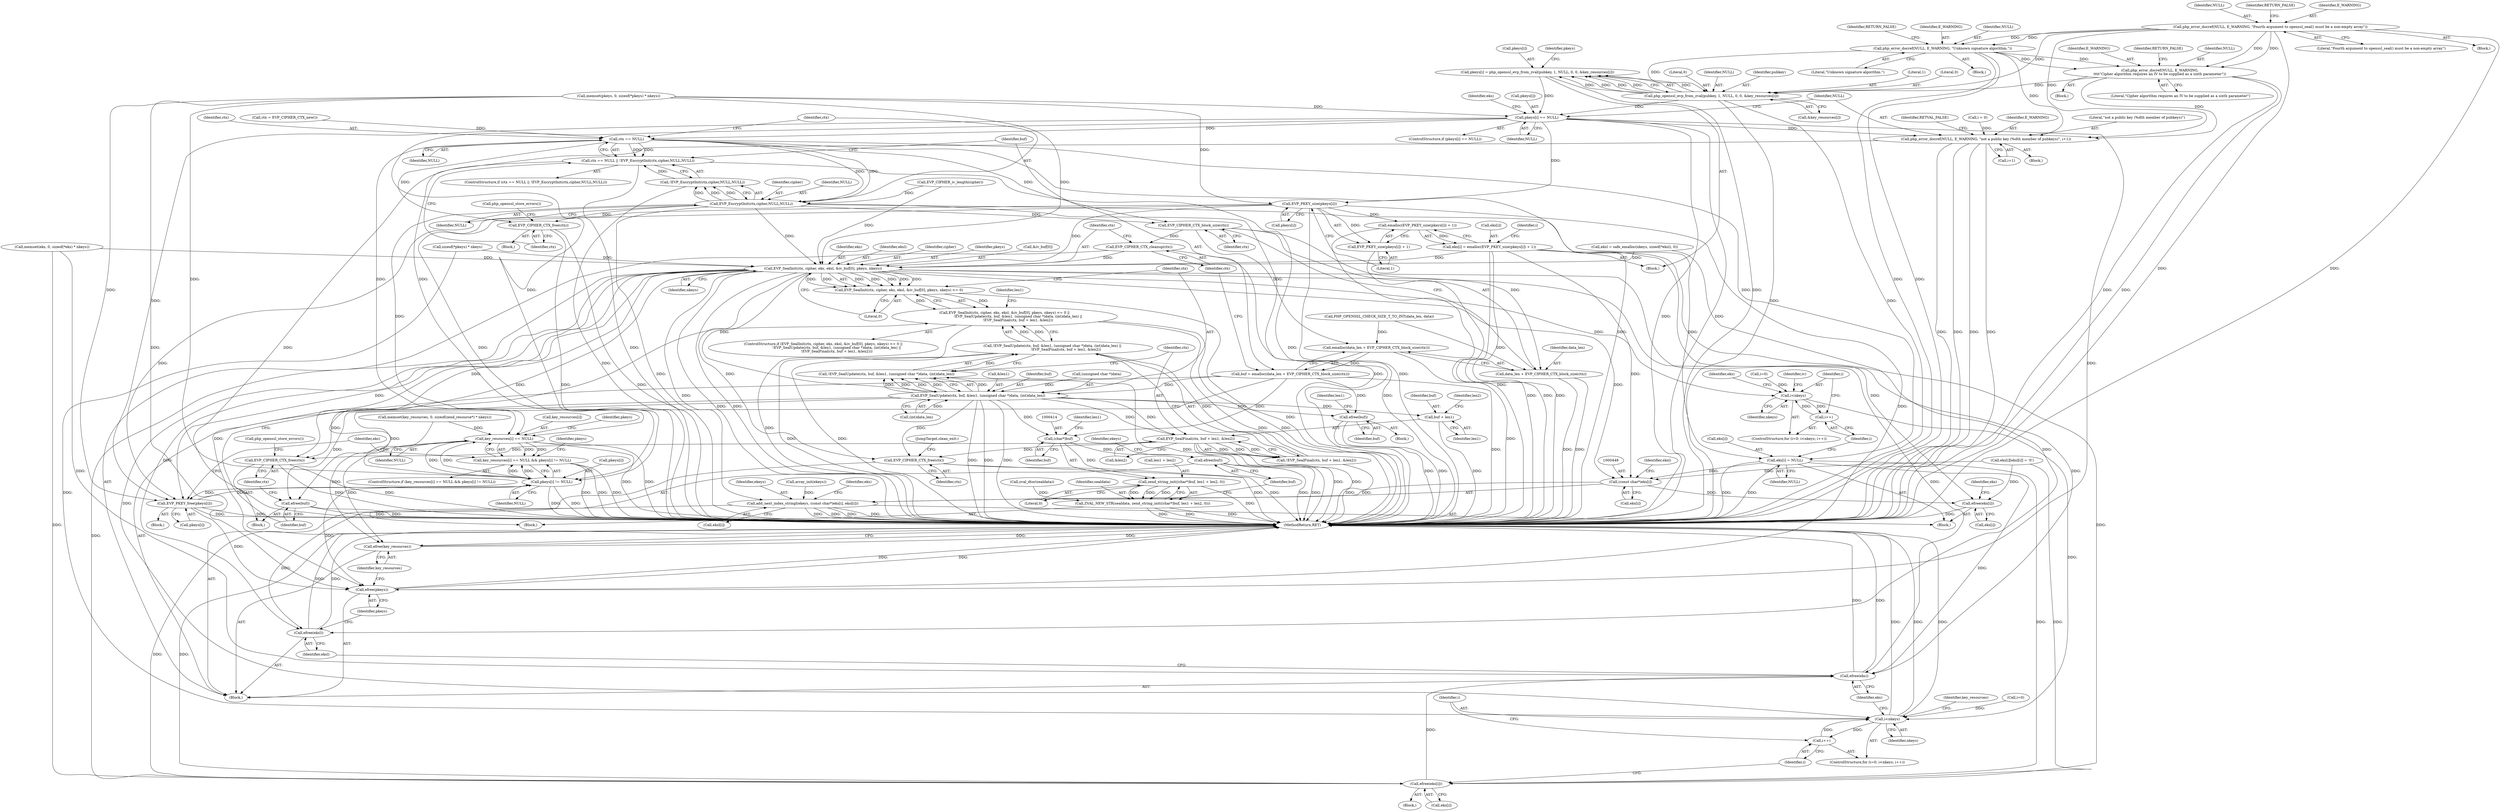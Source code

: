digraph "0_php_91826a311dd37f4c4e5d605fa7af331e80ddd4c3@API" {
"1000284" [label="(Call,pkeys[i] = php_openssl_evp_from_zval(pubkey, 1, NULL, 0, 0, &key_resources[i]))"];
"1000288" [label="(Call,php_openssl_evp_from_zval(pubkey, 1, NULL, 0, 0, &key_resources[i]))"];
"1000199" [label="(Call,php_error_docref(NULL, E_WARNING, \"Unknown signature algorithm.\"))"];
"1000180" [label="(Call,php_error_docref(NULL, E_WARNING, \"Fourth argument to openssl_seal() must be a non-empty array\"))"];
"1000221" [label="(Call,php_error_docref(NULL, E_WARNING,\n\t\t\t\t\"Cipher algorithm requires an IV to be supplied as a sixth parameter\"))"];
"1000299" [label="(Call,pkeys[i] == NULL)"];
"1000305" [label="(Call,php_error_docref(NULL, E_WARNING, \"not a public key (%dth member of pubkeys)\", i+1))"];
"1000505" [label="(Call,key_resources[i] == NULL)"];
"1000504" [label="(Call,key_resources[i] == NULL && pkeys[i] != NULL)"];
"1000510" [label="(Call,pkeys[i] != NULL)"];
"1000516" [label="(Call,EVP_PKEY_free(pkeys[i]))"];
"1000533" [label="(Call,efree(pkeys))"];
"1000535" [label="(Call,efree(key_resources))"];
"1000320" [label="(Call,EVP_PKEY_size(pkeys[i]))"];
"1000318" [label="(Call,emalloc(EVP_PKEY_size(pkeys[i]) + 1))"];
"1000314" [label="(Call,eks[i] = emalloc(EVP_PKEY_size(pkeys[i]) + 1))"];
"1000360" [label="(Call,EVP_SealInit(ctx, cipher, eks, eksl, &iv_buf[0], pkeys, nkeys))"];
"1000359" [label="(Call,EVP_SealInit(ctx, cipher, eks, eksl, &iv_buf[0], pkeys, nkeys) <= 0)"];
"1000358" [label="(Call,EVP_SealInit(ctx, cipher, eks, eksl, &iv_buf[0], pkeys, nkeys) <= 0 ||\n                        !EVP_SealUpdate(ctx, buf, &len1, (unsigned char *)data, (int)data_len) ||\n                        !EVP_SealFinal(ctx, buf + len1, &len2))"];
"1000374" [label="(Call,EVP_SealUpdate(ctx, buf, &len1, (unsigned char *)data, (int)data_len))"];
"1000373" [label="(Call,!EVP_SealUpdate(ctx, buf, &len1, (unsigned char *)data, (int)data_len))"];
"1000372" [label="(Call,!EVP_SealUpdate(ctx, buf, &len1, (unsigned char *)data, (int)data_len) ||\n                        !EVP_SealFinal(ctx, buf + len1, &len2))"];
"1000386" [label="(Call,EVP_SealFinal(ctx, buf + len1, &len2))"];
"1000385" [label="(Call,!EVP_SealFinal(ctx, buf + len1, &len2))"];
"1000396" [label="(Call,EVP_CIPHER_CTX_free(ctx))"];
"1000490" [label="(Call,EVP_CIPHER_CTX_free(ctx))"];
"1000388" [label="(Call,buf + len1)"];
"1000394" [label="(Call,efree(buf))"];
"1000413" [label="(Call,(char*)buf)"];
"1000412" [label="(Call,zend_string_init((char*)buf, len1 + len2, 0))"];
"1000410" [label="(Call,ZVAL_NEW_STR(sealdata, zend_string_init((char*)buf, len1 + len2, 0)))"];
"1000420" [label="(Call,efree(buf))"];
"1000484" [label="(Call,efree(buf))"];
"1000430" [label="(Call,i<nkeys)"];
"1000433" [label="(Call,i++)"];
"1000497" [label="(Call,i<nkeys)"];
"1000500" [label="(Call,i++)"];
"1000447" [label="(Call,(const char*)eks[i])"];
"1000445" [label="(Call,add_next_index_stringl(ekeys, (const char*)eks[i], eksl[i]))"];
"1000531" [label="(Call,efree(eksl))"];
"1000455" [label="(Call,efree(eks[i]))"];
"1000525" [label="(Call,efree(eks[i]))"];
"1000529" [label="(Call,efree(eks))"];
"1000319" [label="(Call,EVP_PKEY_size(pkeys[i]) + 1)"];
"1000333" [label="(Call,ctx == NULL)"];
"1000332" [label="(Call,ctx == NULL || !EVP_EncryptInit(ctx,cipher,NULL,NULL))"];
"1000337" [label="(Call,EVP_EncryptInit(ctx,cipher,NULL,NULL))"];
"1000336" [label="(Call,!EVP_EncryptInit(ctx,cipher,NULL,NULL))"];
"1000343" [label="(Call,EVP_CIPHER_CTX_free(ctx))"];
"1000353" [label="(Call,EVP_CIPHER_CTX_block_size(ctx))"];
"1000350" [label="(Call,emalloc(data_len + EVP_CIPHER_CTX_block_size(ctx)))"];
"1000348" [label="(Call,buf = emalloc(data_len + EVP_CIPHER_CTX_block_size(ctx)))"];
"1000351" [label="(Call,data_len + EVP_CIPHER_CTX_block_size(ctx))"];
"1000355" [label="(Call,EVP_CIPHER_CTX_cleanup(ctx))"];
"1000459" [label="(Call,eks[i] = NULL)"];
"1000203" [label="(Identifier,RETURN_FALSE)"];
"1000312" [label="(Identifier,RETVAL_FALSE)"];
"1000339" [label="(Identifier,cipher)"];
"1000292" [label="(Literal,0)"];
"1000465" [label="(Identifier,iv)"];
"1000524" [label="(Block,)"];
"1000412" [label="(Call,zend_string_init((char*)buf, len1 + len2, 0))"];
"1000517" [label="(Call,pkeys[i])"];
"1000415" [label="(Identifier,buf)"];
"1000332" [label="(Call,ctx == NULL || !EVP_EncryptInit(ctx,cipher,NULL,NULL))"];
"1000439" [label="(Identifier,eks)"];
"1000298" [label="(ControlStructure,if (pkeys[i] == NULL))"];
"1000334" [label="(Identifier,ctx)"];
"1000331" [label="(ControlStructure,if (ctx == NULL || !EVP_EncryptInit(ctx,cipher,NULL,NULL)))"];
"1000358" [label="(Call,EVP_SealInit(ctx, cipher, eks, eksl, &iv_buf[0], pkeys, nkeys) <= 0 ||\n                        !EVP_SealUpdate(ctx, buf, &len1, (unsigned char *)data, (int)data_len) ||\n                        !EVP_SealFinal(ctx, buf + len1, &len2))"];
"1000369" [label="(Identifier,pkeys)"];
"1000354" [label="(Identifier,ctx)"];
"1000375" [label="(Identifier,ctx)"];
"1000417" [label="(Identifier,len1)"];
"1000509" [label="(Identifier,NULL)"];
"1000280" [label="(Call,i = 0)"];
"1000340" [label="(Identifier,NULL)"];
"1000389" [label="(Identifier,buf)"];
"1000309" [label="(Call,i+1)"];
"1000492" [label="(JumpTarget,clean_exit:)"];
"1000363" [label="(Identifier,eks)"];
"1000360" [label="(Call,EVP_SealInit(ctx, cipher, eks, eksl, &iv_buf[0], pkeys, nkeys))"];
"1000504" [label="(Call,key_resources[i] == NULL && pkeys[i] != NULL)"];
"1000392" [label="(Identifier,len2)"];
"1000498" [label="(Identifier,i)"];
"1000534" [label="(Identifier,pkeys)"];
"1000455" [label="(Call,efree(eks[i]))"];
"1000511" [label="(Call,pkeys[i])"];
"1000390" [label="(Identifier,len1)"];
"1000224" [label="(Literal,\"Cipher algorithm requires an IV to be supplied as a sixth parameter\")"];
"1000397" [label="(Identifier,ctx)"];
"1000501" [label="(Identifier,i)"];
"1000461" [label="(Identifier,eks)"];
"1000529" [label="(Call,efree(eks))"];
"1000446" [label="(Identifier,ekeys)"];
"1000349" [label="(Identifier,buf)"];
"1000377" [label="(Call,&len1)"];
"1000326" [label="(Identifier,i)"];
"1000183" [label="(Literal,\"Fourth argument to openssl_seal() must be a non-empty array\")"];
"1000284" [label="(Call,pkeys[i] = php_openssl_evp_from_zval(pubkey, 1, NULL, 0, 0, &key_resources[i]))"];
"1000483" [label="(Block,)"];
"1000493" [label="(ControlStructure,for (i=0; i<nkeys; i++))"];
"1000503" [label="(ControlStructure,if (key_resources[i] == NULL && pkeys[i] != NULL))"];
"1000335" [label="(Identifier,NULL)"];
"1000344" [label="(Identifier,ctx)"];
"1000342" [label="(Block,)"];
"1000535" [label="(Call,efree(key_resources))"];
"1000485" [label="(Identifier,buf)"];
"1000223" [label="(Identifier,E_WARNING)"];
"1000396" [label="(Call,EVP_CIPHER_CTX_free(ctx))"];
"1000300" [label="(Call,pkeys[i])"];
"1000291" [label="(Identifier,NULL)"];
"1000424" [label="(Call,array_init(ekeys))"];
"1000506" [label="(Call,key_resources[i])"];
"1000404" [label="(Identifier,len1)"];
"1000180" [label="(Call,php_error_docref(NULL, E_WARNING, \"Fourth argument to openssl_seal() must be a non-empty array\"))"];
"1000373" [label="(Call,!EVP_SealUpdate(ctx, buf, &len1, (unsigned char *)data, (int)data_len))"];
"1000225" [label="(Identifier,RETURN_FALSE)"];
"1000359" [label="(Call,EVP_SealInit(ctx, cipher, eks, eksl, &iv_buf[0], pkeys, nkeys) <= 0)"];
"1000382" [label="(Call,(int)data_len)"];
"1000362" [label="(Identifier,cipher)"];
"1000484" [label="(Call,efree(buf))"];
"1000460" [label="(Call,eks[i])"];
"1000532" [label="(Identifier,eksl)"];
"1000395" [label="(Identifier,buf)"];
"1000305" [label="(Call,php_error_docref(NULL, E_WARNING, \"not a public key (%dth member of pubkeys)\", i+1))"];
"1000530" [label="(Identifier,eks)"];
"1000499" [label="(Identifier,nkeys)"];
"1000221" [label="(Call,php_error_docref(NULL, E_WARNING,\n\t\t\t\t\"Cipher algorithm requires an IV to be supplied as a sixth parameter\"))"];
"1000447" [label="(Call,(const char*)eks[i])"];
"1000522" [label="(Identifier,eks)"];
"1000179" [label="(Block,)"];
"1000199" [label="(Call,php_error_docref(NULL, E_WARNING, \"Unknown signature algorithm.\"))"];
"1000387" [label="(Identifier,ctx)"];
"1000336" [label="(Call,!EVP_EncryptInit(ctx,cipher,NULL,NULL))"];
"1000488" [label="(Identifier,len1)"];
"1000307" [label="(Identifier,E_WARNING)"];
"1000537" [label="(MethodReturn,RET)"];
"1000220" [label="(Block,)"];
"1000434" [label="(Identifier,i)"];
"1000433" [label="(Call,i++)"];
"1000388" [label="(Call,buf + len1)"];
"1000453" [label="(Identifier,eksl)"];
"1000303" [label="(Identifier,NULL)"];
"1000289" [label="(Identifier,pubkey)"];
"1000320" [label="(Call,EVP_PKEY_size(pkeys[i]))"];
"1000371" [label="(Literal,0)"];
"1000435" [label="(Block,)"];
"1000181" [label="(Identifier,NULL)"];
"1000299" [label="(Call,pkeys[i] == NULL)"];
"1000432" [label="(Identifier,nkeys)"];
"1000497" [label="(Call,i<nkeys)"];
"1000290" [label="(Literal,1)"];
"1000490" [label="(Call,EVP_CIPHER_CTX_free(ctx))"];
"1000385" [label="(Call,!EVP_SealFinal(ctx, buf + len1, &len2))"];
"1000391" [label="(Call,&len2)"];
"1000421" [label="(Identifier,buf)"];
"1000341" [label="(Identifier,NULL)"];
"1000510" [label="(Call,pkeys[i] != NULL)"];
"1000423" [label="(Identifier,ekeys)"];
"1000408" [label="(Call,zval_dtor(sealdata))"];
"1000507" [label="(Identifier,key_resources)"];
"1000372" [label="(Call,!EVP_SealUpdate(ctx, buf, &len1, (unsigned char *)data, (int)data_len) ||\n                        !EVP_SealFinal(ctx, buf + len1, &len2))"];
"1000351" [label="(Call,data_len + EVP_CIPHER_CTX_block_size(ctx))"];
"1000386" [label="(Call,EVP_SealFinal(ctx, buf + len1, &len2))"];
"1000328" [label="(Call,ctx = EVP_CIPHER_CTX_new())"];
"1000105" [label="(Block,)"];
"1000202" [label="(Literal,\"Unknown signature algorithm.\")"];
"1000316" [label="(Identifier,eks)"];
"1000505" [label="(Call,key_resources[i] == NULL)"];
"1000427" [label="(Call,i=0)"];
"1000374" [label="(Call,EVP_SealUpdate(ctx, buf, &len1, (unsigned char *)data, (int)data_len))"];
"1000459" [label="(Call,eks[i] = NULL)"];
"1000356" [label="(Identifier,ctx)"];
"1000250" [label="(Call,memset(eks, 0, sizeof(*eks) * nkeys))"];
"1000285" [label="(Call,pkeys[i])"];
"1000410" [label="(Call,ZVAL_NEW_STR(sealdata, zend_string_init((char*)buf, len1 + len2, 0)))"];
"1000222" [label="(Identifier,NULL)"];
"1000301" [label="(Identifier,pkeys)"];
"1000198" [label="(Block,)"];
"1000184" [label="(Identifier,RETURN_FALSE)"];
"1000315" [label="(Call,eks[i])"];
"1000398" [label="(Call,php_openssl_store_errors())"];
"1000357" [label="(ControlStructure,if (EVP_SealInit(ctx, cipher, eks, eksl, &iv_buf[0], pkeys, nkeys) <= 0 ||\n                        !EVP_SealUpdate(ctx, buf, &len1, (unsigned char *)data, (int)data_len) ||\n                        !EVP_SealFinal(ctx, buf + len1, &len2)))"];
"1000456" [label="(Call,eks[i])"];
"1000533" [label="(Call,efree(pkeys))"];
"1000234" [label="(Call,eksl = safe_emalloc(nkeys, sizeof(*eksl), 0))"];
"1000345" [label="(Call,php_openssl_store_errors())"];
"1000350" [label="(Call,emalloc(data_len + EVP_CIPHER_CTX_block_size(ctx)))"];
"1000333" [label="(Call,ctx == NULL)"];
"1000431" [label="(Identifier,i)"];
"1000182" [label="(Identifier,E_WARNING)"];
"1000211" [label="(Call,EVP_CIPHER_iv_length(cipher))"];
"1000306" [label="(Identifier,NULL)"];
"1000394" [label="(Call,efree(buf))"];
"1000426" [label="(ControlStructure,for (i=0; i<nkeys; i++))"];
"1000514" [label="(Identifier,NULL)"];
"1000321" [label="(Call,pkeys[i])"];
"1000419" [label="(Literal,0)"];
"1000430" [label="(Call,i<nkeys)"];
"1000365" [label="(Call,&iv_buf[0])"];
"1000376" [label="(Identifier,buf)"];
"1000494" [label="(Call,i=0)"];
"1000343" [label="(Call,EVP_CIPHER_CTX_free(ctx))"];
"1000275" [label="(Call,sizeof(*pkeys) * nkeys)"];
"1000526" [label="(Call,eks[i])"];
"1000352" [label="(Identifier,data_len)"];
"1000283" [label="(Block,)"];
"1000515" [label="(Block,)"];
"1000348" [label="(Call,buf = emalloc(data_len + EVP_CIPHER_CTX_block_size(ctx)))"];
"1000457" [label="(Identifier,eks)"];
"1000449" [label="(Call,eks[i])"];
"1000361" [label="(Identifier,ctx)"];
"1000318" [label="(Call,emalloc(EVP_PKEY_size(pkeys[i]) + 1))"];
"1000355" [label="(Call,EVP_CIPHER_CTX_cleanup(ctx))"];
"1000536" [label="(Identifier,key_resources)"];
"1000512" [label="(Identifier,pkeys)"];
"1000319" [label="(Call,EVP_PKEY_size(pkeys[i]) + 1)"];
"1000314" [label="(Call,eks[i] = emalloc(EVP_PKEY_size(pkeys[i]) + 1))"];
"1000463" [label="(Identifier,NULL)"];
"1000411" [label="(Identifier,sealdata)"];
"1000324" [label="(Literal,1)"];
"1000416" [label="(Call,len1 + len2)"];
"1000379" [label="(Call,(unsigned char *)data)"];
"1000185" [label="(Call,PHP_OPENSSL_CHECK_SIZE_T_TO_INT(data_len, data))"];
"1000491" [label="(Identifier,ctx)"];
"1000353" [label="(Call,EVP_CIPHER_CTX_block_size(ctx))"];
"1000201" [label="(Identifier,E_WARNING)"];
"1000338" [label="(Identifier,ctx)"];
"1000200" [label="(Identifier,NULL)"];
"1000265" [label="(Call,memset(key_resources, 0, sizeof(zend_resource*) * nkeys))"];
"1000531" [label="(Call,efree(eksl))"];
"1000294" [label="(Call,&key_resources[i])"];
"1000337" [label="(Call,EVP_EncryptInit(ctx,cipher,NULL,NULL))"];
"1000293" [label="(Literal,0)"];
"1000288" [label="(Call,php_openssl_evp_from_zval(pubkey, 1, NULL, 0, 0, &key_resources[i]))"];
"1000308" [label="(Literal,\"not a public key (%dth member of pubkeys)\")"];
"1000364" [label="(Identifier,eksl)"];
"1000407" [label="(Block,)"];
"1000413" [label="(Call,(char*)buf)"];
"1000500" [label="(Call,i++)"];
"1000304" [label="(Block,)"];
"1000525" [label="(Call,efree(eks[i]))"];
"1000516" [label="(Call,EVP_PKEY_free(pkeys[i]))"];
"1000518" [label="(Identifier,pkeys)"];
"1000272" [label="(Call,memset(pkeys, 0, sizeof(*pkeys) * nkeys))"];
"1000445" [label="(Call,add_next_index_stringl(ekeys, (const char*)eks[i], eksl[i]))"];
"1000393" [label="(Block,)"];
"1000452" [label="(Call,eksl[i])"];
"1000420" [label="(Call,efree(buf))"];
"1000436" [label="(Call,eks[i][eksl[i]] = '\0')"];
"1000370" [label="(Identifier,nkeys)"];
"1000284" -> "1000283"  [label="AST: "];
"1000284" -> "1000288"  [label="CFG: "];
"1000285" -> "1000284"  [label="AST: "];
"1000288" -> "1000284"  [label="AST: "];
"1000301" -> "1000284"  [label="CFG: "];
"1000284" -> "1000537"  [label="DDG: "];
"1000288" -> "1000284"  [label="DDG: "];
"1000288" -> "1000284"  [label="DDG: "];
"1000288" -> "1000284"  [label="DDG: "];
"1000288" -> "1000284"  [label="DDG: "];
"1000288" -> "1000284"  [label="DDG: "];
"1000284" -> "1000299"  [label="DDG: "];
"1000288" -> "1000294"  [label="CFG: "];
"1000289" -> "1000288"  [label="AST: "];
"1000290" -> "1000288"  [label="AST: "];
"1000291" -> "1000288"  [label="AST: "];
"1000292" -> "1000288"  [label="AST: "];
"1000293" -> "1000288"  [label="AST: "];
"1000294" -> "1000288"  [label="AST: "];
"1000288" -> "1000537"  [label="DDG: "];
"1000288" -> "1000537"  [label="DDG: "];
"1000199" -> "1000288"  [label="DDG: "];
"1000180" -> "1000288"  [label="DDG: "];
"1000221" -> "1000288"  [label="DDG: "];
"1000288" -> "1000299"  [label="DDG: "];
"1000199" -> "1000198"  [label="AST: "];
"1000199" -> "1000202"  [label="CFG: "];
"1000200" -> "1000199"  [label="AST: "];
"1000201" -> "1000199"  [label="AST: "];
"1000202" -> "1000199"  [label="AST: "];
"1000203" -> "1000199"  [label="CFG: "];
"1000199" -> "1000537"  [label="DDG: "];
"1000199" -> "1000537"  [label="DDG: "];
"1000180" -> "1000199"  [label="DDG: "];
"1000180" -> "1000199"  [label="DDG: "];
"1000199" -> "1000221"  [label="DDG: "];
"1000199" -> "1000221"  [label="DDG: "];
"1000199" -> "1000305"  [label="DDG: "];
"1000180" -> "1000179"  [label="AST: "];
"1000180" -> "1000183"  [label="CFG: "];
"1000181" -> "1000180"  [label="AST: "];
"1000182" -> "1000180"  [label="AST: "];
"1000183" -> "1000180"  [label="AST: "];
"1000184" -> "1000180"  [label="CFG: "];
"1000180" -> "1000537"  [label="DDG: "];
"1000180" -> "1000537"  [label="DDG: "];
"1000180" -> "1000221"  [label="DDG: "];
"1000180" -> "1000221"  [label="DDG: "];
"1000180" -> "1000305"  [label="DDG: "];
"1000221" -> "1000220"  [label="AST: "];
"1000221" -> "1000224"  [label="CFG: "];
"1000222" -> "1000221"  [label="AST: "];
"1000223" -> "1000221"  [label="AST: "];
"1000224" -> "1000221"  [label="AST: "];
"1000225" -> "1000221"  [label="CFG: "];
"1000221" -> "1000537"  [label="DDG: "];
"1000221" -> "1000537"  [label="DDG: "];
"1000221" -> "1000305"  [label="DDG: "];
"1000299" -> "1000298"  [label="AST: "];
"1000299" -> "1000303"  [label="CFG: "];
"1000300" -> "1000299"  [label="AST: "];
"1000303" -> "1000299"  [label="AST: "];
"1000306" -> "1000299"  [label="CFG: "];
"1000316" -> "1000299"  [label="CFG: "];
"1000299" -> "1000537"  [label="DDG: "];
"1000299" -> "1000537"  [label="DDG: "];
"1000272" -> "1000299"  [label="DDG: "];
"1000299" -> "1000305"  [label="DDG: "];
"1000299" -> "1000320"  [label="DDG: "];
"1000299" -> "1000333"  [label="DDG: "];
"1000299" -> "1000510"  [label="DDG: "];
"1000299" -> "1000516"  [label="DDG: "];
"1000299" -> "1000533"  [label="DDG: "];
"1000305" -> "1000304"  [label="AST: "];
"1000305" -> "1000309"  [label="CFG: "];
"1000306" -> "1000305"  [label="AST: "];
"1000307" -> "1000305"  [label="AST: "];
"1000308" -> "1000305"  [label="AST: "];
"1000309" -> "1000305"  [label="AST: "];
"1000312" -> "1000305"  [label="CFG: "];
"1000305" -> "1000537"  [label="DDG: "];
"1000305" -> "1000537"  [label="DDG: "];
"1000305" -> "1000537"  [label="DDG: "];
"1000305" -> "1000537"  [label="DDG: "];
"1000280" -> "1000305"  [label="DDG: "];
"1000305" -> "1000505"  [label="DDG: "];
"1000505" -> "1000504"  [label="AST: "];
"1000505" -> "1000509"  [label="CFG: "];
"1000506" -> "1000505"  [label="AST: "];
"1000509" -> "1000505"  [label="AST: "];
"1000512" -> "1000505"  [label="CFG: "];
"1000504" -> "1000505"  [label="CFG: "];
"1000505" -> "1000537"  [label="DDG: "];
"1000505" -> "1000537"  [label="DDG: "];
"1000505" -> "1000504"  [label="DDG: "];
"1000505" -> "1000504"  [label="DDG: "];
"1000265" -> "1000505"  [label="DDG: "];
"1000510" -> "1000505"  [label="DDG: "];
"1000337" -> "1000505"  [label="DDG: "];
"1000333" -> "1000505"  [label="DDG: "];
"1000505" -> "1000510"  [label="DDG: "];
"1000505" -> "1000535"  [label="DDG: "];
"1000504" -> "1000503"  [label="AST: "];
"1000504" -> "1000510"  [label="CFG: "];
"1000510" -> "1000504"  [label="AST: "];
"1000518" -> "1000504"  [label="CFG: "];
"1000522" -> "1000504"  [label="CFG: "];
"1000504" -> "1000537"  [label="DDG: "];
"1000504" -> "1000537"  [label="DDG: "];
"1000504" -> "1000537"  [label="DDG: "];
"1000510" -> "1000504"  [label="DDG: "];
"1000510" -> "1000504"  [label="DDG: "];
"1000510" -> "1000514"  [label="CFG: "];
"1000511" -> "1000510"  [label="AST: "];
"1000514" -> "1000510"  [label="AST: "];
"1000510" -> "1000537"  [label="DDG: "];
"1000510" -> "1000537"  [label="DDG: "];
"1000360" -> "1000510"  [label="DDG: "];
"1000272" -> "1000510"  [label="DDG: "];
"1000320" -> "1000510"  [label="DDG: "];
"1000516" -> "1000510"  [label="DDG: "];
"1000510" -> "1000516"  [label="DDG: "];
"1000510" -> "1000533"  [label="DDG: "];
"1000516" -> "1000515"  [label="AST: "];
"1000516" -> "1000517"  [label="CFG: "];
"1000517" -> "1000516"  [label="AST: "];
"1000522" -> "1000516"  [label="CFG: "];
"1000516" -> "1000537"  [label="DDG: "];
"1000516" -> "1000537"  [label="DDG: "];
"1000360" -> "1000516"  [label="DDG: "];
"1000272" -> "1000516"  [label="DDG: "];
"1000320" -> "1000516"  [label="DDG: "];
"1000516" -> "1000533"  [label="DDG: "];
"1000533" -> "1000105"  [label="AST: "];
"1000533" -> "1000534"  [label="CFG: "];
"1000534" -> "1000533"  [label="AST: "];
"1000536" -> "1000533"  [label="CFG: "];
"1000533" -> "1000537"  [label="DDG: "];
"1000533" -> "1000537"  [label="DDG: "];
"1000360" -> "1000533"  [label="DDG: "];
"1000272" -> "1000533"  [label="DDG: "];
"1000320" -> "1000533"  [label="DDG: "];
"1000535" -> "1000105"  [label="AST: "];
"1000535" -> "1000536"  [label="CFG: "];
"1000536" -> "1000535"  [label="AST: "];
"1000537" -> "1000535"  [label="CFG: "];
"1000535" -> "1000537"  [label="DDG: "];
"1000535" -> "1000537"  [label="DDG: "];
"1000265" -> "1000535"  [label="DDG: "];
"1000320" -> "1000319"  [label="AST: "];
"1000320" -> "1000321"  [label="CFG: "];
"1000321" -> "1000320"  [label="AST: "];
"1000324" -> "1000320"  [label="CFG: "];
"1000320" -> "1000537"  [label="DDG: "];
"1000320" -> "1000318"  [label="DDG: "];
"1000320" -> "1000319"  [label="DDG: "];
"1000272" -> "1000320"  [label="DDG: "];
"1000320" -> "1000360"  [label="DDG: "];
"1000318" -> "1000314"  [label="AST: "];
"1000318" -> "1000319"  [label="CFG: "];
"1000319" -> "1000318"  [label="AST: "];
"1000314" -> "1000318"  [label="CFG: "];
"1000318" -> "1000537"  [label="DDG: "];
"1000318" -> "1000314"  [label="DDG: "];
"1000314" -> "1000283"  [label="AST: "];
"1000315" -> "1000314"  [label="AST: "];
"1000326" -> "1000314"  [label="CFG: "];
"1000314" -> "1000537"  [label="DDG: "];
"1000314" -> "1000537"  [label="DDG: "];
"1000314" -> "1000360"  [label="DDG: "];
"1000314" -> "1000447"  [label="DDG: "];
"1000314" -> "1000525"  [label="DDG: "];
"1000314" -> "1000529"  [label="DDG: "];
"1000360" -> "1000359"  [label="AST: "];
"1000360" -> "1000370"  [label="CFG: "];
"1000361" -> "1000360"  [label="AST: "];
"1000362" -> "1000360"  [label="AST: "];
"1000363" -> "1000360"  [label="AST: "];
"1000364" -> "1000360"  [label="AST: "];
"1000365" -> "1000360"  [label="AST: "];
"1000369" -> "1000360"  [label="AST: "];
"1000370" -> "1000360"  [label="AST: "];
"1000371" -> "1000360"  [label="CFG: "];
"1000360" -> "1000537"  [label="DDG: "];
"1000360" -> "1000537"  [label="DDG: "];
"1000360" -> "1000359"  [label="DDG: "];
"1000360" -> "1000359"  [label="DDG: "];
"1000360" -> "1000359"  [label="DDG: "];
"1000360" -> "1000359"  [label="DDG: "];
"1000360" -> "1000359"  [label="DDG: "];
"1000360" -> "1000359"  [label="DDG: "];
"1000360" -> "1000359"  [label="DDG: "];
"1000355" -> "1000360"  [label="DDG: "];
"1000337" -> "1000360"  [label="DDG: "];
"1000211" -> "1000360"  [label="DDG: "];
"1000250" -> "1000360"  [label="DDG: "];
"1000234" -> "1000360"  [label="DDG: "];
"1000272" -> "1000360"  [label="DDG: "];
"1000275" -> "1000360"  [label="DDG: "];
"1000360" -> "1000374"  [label="DDG: "];
"1000360" -> "1000396"  [label="DDG: "];
"1000360" -> "1000430"  [label="DDG: "];
"1000360" -> "1000447"  [label="DDG: "];
"1000360" -> "1000445"  [label="DDG: "];
"1000360" -> "1000455"  [label="DDG: "];
"1000360" -> "1000490"  [label="DDG: "];
"1000360" -> "1000497"  [label="DDG: "];
"1000360" -> "1000525"  [label="DDG: "];
"1000360" -> "1000529"  [label="DDG: "];
"1000360" -> "1000531"  [label="DDG: "];
"1000359" -> "1000358"  [label="AST: "];
"1000359" -> "1000371"  [label="CFG: "];
"1000371" -> "1000359"  [label="AST: "];
"1000375" -> "1000359"  [label="CFG: "];
"1000358" -> "1000359"  [label="CFG: "];
"1000359" -> "1000537"  [label="DDG: "];
"1000359" -> "1000358"  [label="DDG: "];
"1000359" -> "1000358"  [label="DDG: "];
"1000358" -> "1000357"  [label="AST: "];
"1000358" -> "1000372"  [label="CFG: "];
"1000372" -> "1000358"  [label="AST: "];
"1000395" -> "1000358"  [label="CFG: "];
"1000404" -> "1000358"  [label="CFG: "];
"1000358" -> "1000537"  [label="DDG: "];
"1000358" -> "1000537"  [label="DDG: "];
"1000358" -> "1000537"  [label="DDG: "];
"1000372" -> "1000358"  [label="DDG: "];
"1000372" -> "1000358"  [label="DDG: "];
"1000374" -> "1000373"  [label="AST: "];
"1000374" -> "1000382"  [label="CFG: "];
"1000375" -> "1000374"  [label="AST: "];
"1000376" -> "1000374"  [label="AST: "];
"1000377" -> "1000374"  [label="AST: "];
"1000379" -> "1000374"  [label="AST: "];
"1000382" -> "1000374"  [label="AST: "];
"1000373" -> "1000374"  [label="CFG: "];
"1000374" -> "1000537"  [label="DDG: "];
"1000374" -> "1000537"  [label="DDG: "];
"1000374" -> "1000537"  [label="DDG: "];
"1000374" -> "1000373"  [label="DDG: "];
"1000374" -> "1000373"  [label="DDG: "];
"1000374" -> "1000373"  [label="DDG: "];
"1000374" -> "1000373"  [label="DDG: "];
"1000374" -> "1000373"  [label="DDG: "];
"1000348" -> "1000374"  [label="DDG: "];
"1000379" -> "1000374"  [label="DDG: "];
"1000382" -> "1000374"  [label="DDG: "];
"1000374" -> "1000386"  [label="DDG: "];
"1000374" -> "1000386"  [label="DDG: "];
"1000374" -> "1000388"  [label="DDG: "];
"1000374" -> "1000394"  [label="DDG: "];
"1000374" -> "1000396"  [label="DDG: "];
"1000374" -> "1000413"  [label="DDG: "];
"1000374" -> "1000484"  [label="DDG: "];
"1000374" -> "1000490"  [label="DDG: "];
"1000373" -> "1000372"  [label="AST: "];
"1000387" -> "1000373"  [label="CFG: "];
"1000372" -> "1000373"  [label="CFG: "];
"1000373" -> "1000537"  [label="DDG: "];
"1000373" -> "1000372"  [label="DDG: "];
"1000372" -> "1000385"  [label="CFG: "];
"1000385" -> "1000372"  [label="AST: "];
"1000372" -> "1000537"  [label="DDG: "];
"1000372" -> "1000537"  [label="DDG: "];
"1000385" -> "1000372"  [label="DDG: "];
"1000386" -> "1000385"  [label="AST: "];
"1000386" -> "1000391"  [label="CFG: "];
"1000387" -> "1000386"  [label="AST: "];
"1000388" -> "1000386"  [label="AST: "];
"1000391" -> "1000386"  [label="AST: "];
"1000385" -> "1000386"  [label="CFG: "];
"1000386" -> "1000537"  [label="DDG: "];
"1000386" -> "1000537"  [label="DDG: "];
"1000386" -> "1000385"  [label="DDG: "];
"1000386" -> "1000385"  [label="DDG: "];
"1000386" -> "1000385"  [label="DDG: "];
"1000386" -> "1000396"  [label="DDG: "];
"1000386" -> "1000490"  [label="DDG: "];
"1000385" -> "1000537"  [label="DDG: "];
"1000396" -> "1000393"  [label="AST: "];
"1000396" -> "1000397"  [label="CFG: "];
"1000397" -> "1000396"  [label="AST: "];
"1000398" -> "1000396"  [label="CFG: "];
"1000396" -> "1000537"  [label="DDG: "];
"1000396" -> "1000537"  [label="DDG: "];
"1000490" -> "1000105"  [label="AST: "];
"1000490" -> "1000491"  [label="CFG: "];
"1000491" -> "1000490"  [label="AST: "];
"1000492" -> "1000490"  [label="CFG: "];
"1000490" -> "1000537"  [label="DDG: "];
"1000490" -> "1000537"  [label="DDG: "];
"1000388" -> "1000390"  [label="CFG: "];
"1000389" -> "1000388"  [label="AST: "];
"1000390" -> "1000388"  [label="AST: "];
"1000392" -> "1000388"  [label="CFG: "];
"1000388" -> "1000537"  [label="DDG: "];
"1000394" -> "1000393"  [label="AST: "];
"1000394" -> "1000395"  [label="CFG: "];
"1000395" -> "1000394"  [label="AST: "];
"1000397" -> "1000394"  [label="CFG: "];
"1000394" -> "1000537"  [label="DDG: "];
"1000394" -> "1000537"  [label="DDG: "];
"1000348" -> "1000394"  [label="DDG: "];
"1000413" -> "1000412"  [label="AST: "];
"1000413" -> "1000415"  [label="CFG: "];
"1000414" -> "1000413"  [label="AST: "];
"1000415" -> "1000413"  [label="AST: "];
"1000417" -> "1000413"  [label="CFG: "];
"1000413" -> "1000412"  [label="DDG: "];
"1000348" -> "1000413"  [label="DDG: "];
"1000413" -> "1000420"  [label="DDG: "];
"1000412" -> "1000410"  [label="AST: "];
"1000412" -> "1000419"  [label="CFG: "];
"1000416" -> "1000412"  [label="AST: "];
"1000419" -> "1000412"  [label="AST: "];
"1000410" -> "1000412"  [label="CFG: "];
"1000412" -> "1000537"  [label="DDG: "];
"1000412" -> "1000410"  [label="DDG: "];
"1000412" -> "1000410"  [label="DDG: "];
"1000412" -> "1000410"  [label="DDG: "];
"1000410" -> "1000407"  [label="AST: "];
"1000411" -> "1000410"  [label="AST: "];
"1000421" -> "1000410"  [label="CFG: "];
"1000410" -> "1000537"  [label="DDG: "];
"1000410" -> "1000537"  [label="DDG: "];
"1000410" -> "1000537"  [label="DDG: "];
"1000408" -> "1000410"  [label="DDG: "];
"1000420" -> "1000407"  [label="AST: "];
"1000420" -> "1000421"  [label="CFG: "];
"1000421" -> "1000420"  [label="AST: "];
"1000423" -> "1000420"  [label="CFG: "];
"1000420" -> "1000537"  [label="DDG: "];
"1000420" -> "1000537"  [label="DDG: "];
"1000484" -> "1000483"  [label="AST: "];
"1000484" -> "1000485"  [label="CFG: "];
"1000485" -> "1000484"  [label="AST: "];
"1000488" -> "1000484"  [label="CFG: "];
"1000484" -> "1000537"  [label="DDG: "];
"1000484" -> "1000537"  [label="DDG: "];
"1000348" -> "1000484"  [label="DDG: "];
"1000430" -> "1000426"  [label="AST: "];
"1000430" -> "1000432"  [label="CFG: "];
"1000431" -> "1000430"  [label="AST: "];
"1000432" -> "1000430"  [label="AST: "];
"1000439" -> "1000430"  [label="CFG: "];
"1000465" -> "1000430"  [label="CFG: "];
"1000427" -> "1000430"  [label="DDG: "];
"1000433" -> "1000430"  [label="DDG: "];
"1000430" -> "1000433"  [label="DDG: "];
"1000430" -> "1000497"  [label="DDG: "];
"1000433" -> "1000426"  [label="AST: "];
"1000433" -> "1000434"  [label="CFG: "];
"1000434" -> "1000433"  [label="AST: "];
"1000431" -> "1000433"  [label="CFG: "];
"1000497" -> "1000493"  [label="AST: "];
"1000497" -> "1000499"  [label="CFG: "];
"1000498" -> "1000497"  [label="AST: "];
"1000499" -> "1000497"  [label="AST: "];
"1000507" -> "1000497"  [label="CFG: "];
"1000530" -> "1000497"  [label="CFG: "];
"1000497" -> "1000537"  [label="DDG: "];
"1000497" -> "1000537"  [label="DDG: "];
"1000497" -> "1000537"  [label="DDG: "];
"1000494" -> "1000497"  [label="DDG: "];
"1000500" -> "1000497"  [label="DDG: "];
"1000275" -> "1000497"  [label="DDG: "];
"1000497" -> "1000500"  [label="DDG: "];
"1000500" -> "1000493"  [label="AST: "];
"1000500" -> "1000501"  [label="CFG: "];
"1000501" -> "1000500"  [label="AST: "];
"1000498" -> "1000500"  [label="CFG: "];
"1000447" -> "1000445"  [label="AST: "];
"1000447" -> "1000449"  [label="CFG: "];
"1000448" -> "1000447"  [label="AST: "];
"1000449" -> "1000447"  [label="AST: "];
"1000453" -> "1000447"  [label="CFG: "];
"1000447" -> "1000445"  [label="DDG: "];
"1000459" -> "1000447"  [label="DDG: "];
"1000436" -> "1000447"  [label="DDG: "];
"1000447" -> "1000455"  [label="DDG: "];
"1000445" -> "1000435"  [label="AST: "];
"1000445" -> "1000452"  [label="CFG: "];
"1000446" -> "1000445"  [label="AST: "];
"1000452" -> "1000445"  [label="AST: "];
"1000457" -> "1000445"  [label="CFG: "];
"1000445" -> "1000537"  [label="DDG: "];
"1000445" -> "1000537"  [label="DDG: "];
"1000445" -> "1000537"  [label="DDG: "];
"1000445" -> "1000537"  [label="DDG: "];
"1000424" -> "1000445"  [label="DDG: "];
"1000445" -> "1000531"  [label="DDG: "];
"1000531" -> "1000105"  [label="AST: "];
"1000531" -> "1000532"  [label="CFG: "];
"1000532" -> "1000531"  [label="AST: "];
"1000534" -> "1000531"  [label="CFG: "];
"1000531" -> "1000537"  [label="DDG: "];
"1000531" -> "1000537"  [label="DDG: "];
"1000234" -> "1000531"  [label="DDG: "];
"1000455" -> "1000435"  [label="AST: "];
"1000455" -> "1000456"  [label="CFG: "];
"1000456" -> "1000455"  [label="AST: "];
"1000461" -> "1000455"  [label="CFG: "];
"1000455" -> "1000537"  [label="DDG: "];
"1000436" -> "1000455"  [label="DDG: "];
"1000525" -> "1000524"  [label="AST: "];
"1000525" -> "1000526"  [label="CFG: "];
"1000526" -> "1000525"  [label="AST: "];
"1000501" -> "1000525"  [label="CFG: "];
"1000525" -> "1000537"  [label="DDG: "];
"1000525" -> "1000537"  [label="DDG: "];
"1000459" -> "1000525"  [label="DDG: "];
"1000250" -> "1000525"  [label="DDG: "];
"1000436" -> "1000525"  [label="DDG: "];
"1000525" -> "1000529"  [label="DDG: "];
"1000529" -> "1000105"  [label="AST: "];
"1000529" -> "1000530"  [label="CFG: "];
"1000530" -> "1000529"  [label="AST: "];
"1000532" -> "1000529"  [label="CFG: "];
"1000529" -> "1000537"  [label="DDG: "];
"1000529" -> "1000537"  [label="DDG: "];
"1000459" -> "1000529"  [label="DDG: "];
"1000250" -> "1000529"  [label="DDG: "];
"1000319" -> "1000324"  [label="CFG: "];
"1000324" -> "1000319"  [label="AST: "];
"1000319" -> "1000537"  [label="DDG: "];
"1000333" -> "1000332"  [label="AST: "];
"1000333" -> "1000335"  [label="CFG: "];
"1000334" -> "1000333"  [label="AST: "];
"1000335" -> "1000333"  [label="AST: "];
"1000338" -> "1000333"  [label="CFG: "];
"1000332" -> "1000333"  [label="CFG: "];
"1000333" -> "1000537"  [label="DDG: "];
"1000333" -> "1000332"  [label="DDG: "];
"1000333" -> "1000332"  [label="DDG: "];
"1000328" -> "1000333"  [label="DDG: "];
"1000333" -> "1000337"  [label="DDG: "];
"1000333" -> "1000337"  [label="DDG: "];
"1000333" -> "1000343"  [label="DDG: "];
"1000333" -> "1000353"  [label="DDG: "];
"1000333" -> "1000459"  [label="DDG: "];
"1000332" -> "1000331"  [label="AST: "];
"1000332" -> "1000336"  [label="CFG: "];
"1000336" -> "1000332"  [label="AST: "];
"1000344" -> "1000332"  [label="CFG: "];
"1000349" -> "1000332"  [label="CFG: "];
"1000332" -> "1000537"  [label="DDG: "];
"1000332" -> "1000537"  [label="DDG: "];
"1000332" -> "1000537"  [label="DDG: "];
"1000336" -> "1000332"  [label="DDG: "];
"1000337" -> "1000336"  [label="AST: "];
"1000337" -> "1000341"  [label="CFG: "];
"1000338" -> "1000337"  [label="AST: "];
"1000339" -> "1000337"  [label="AST: "];
"1000340" -> "1000337"  [label="AST: "];
"1000341" -> "1000337"  [label="AST: "];
"1000336" -> "1000337"  [label="CFG: "];
"1000337" -> "1000537"  [label="DDG: "];
"1000337" -> "1000537"  [label="DDG: "];
"1000337" -> "1000336"  [label="DDG: "];
"1000337" -> "1000336"  [label="DDG: "];
"1000337" -> "1000336"  [label="DDG: "];
"1000211" -> "1000337"  [label="DDG: "];
"1000337" -> "1000343"  [label="DDG: "];
"1000337" -> "1000353"  [label="DDG: "];
"1000337" -> "1000459"  [label="DDG: "];
"1000336" -> "1000537"  [label="DDG: "];
"1000343" -> "1000342"  [label="AST: "];
"1000343" -> "1000344"  [label="CFG: "];
"1000344" -> "1000343"  [label="AST: "];
"1000345" -> "1000343"  [label="CFG: "];
"1000343" -> "1000537"  [label="DDG: "];
"1000343" -> "1000537"  [label="DDG: "];
"1000353" -> "1000351"  [label="AST: "];
"1000353" -> "1000354"  [label="CFG: "];
"1000354" -> "1000353"  [label="AST: "];
"1000351" -> "1000353"  [label="CFG: "];
"1000353" -> "1000350"  [label="DDG: "];
"1000353" -> "1000351"  [label="DDG: "];
"1000353" -> "1000355"  [label="DDG: "];
"1000350" -> "1000348"  [label="AST: "];
"1000350" -> "1000351"  [label="CFG: "];
"1000351" -> "1000350"  [label="AST: "];
"1000348" -> "1000350"  [label="CFG: "];
"1000350" -> "1000537"  [label="DDG: "];
"1000350" -> "1000348"  [label="DDG: "];
"1000185" -> "1000350"  [label="DDG: "];
"1000348" -> "1000105"  [label="AST: "];
"1000349" -> "1000348"  [label="AST: "];
"1000356" -> "1000348"  [label="CFG: "];
"1000348" -> "1000537"  [label="DDG: "];
"1000352" -> "1000351"  [label="AST: "];
"1000351" -> "1000537"  [label="DDG: "];
"1000351" -> "1000537"  [label="DDG: "];
"1000185" -> "1000351"  [label="DDG: "];
"1000355" -> "1000105"  [label="AST: "];
"1000355" -> "1000356"  [label="CFG: "];
"1000356" -> "1000355"  [label="AST: "];
"1000361" -> "1000355"  [label="CFG: "];
"1000355" -> "1000537"  [label="DDG: "];
"1000459" -> "1000435"  [label="AST: "];
"1000459" -> "1000463"  [label="CFG: "];
"1000460" -> "1000459"  [label="AST: "];
"1000463" -> "1000459"  [label="AST: "];
"1000434" -> "1000459"  [label="CFG: "];
"1000459" -> "1000537"  [label="DDG: "];
"1000459" -> "1000537"  [label="DDG: "];
}
